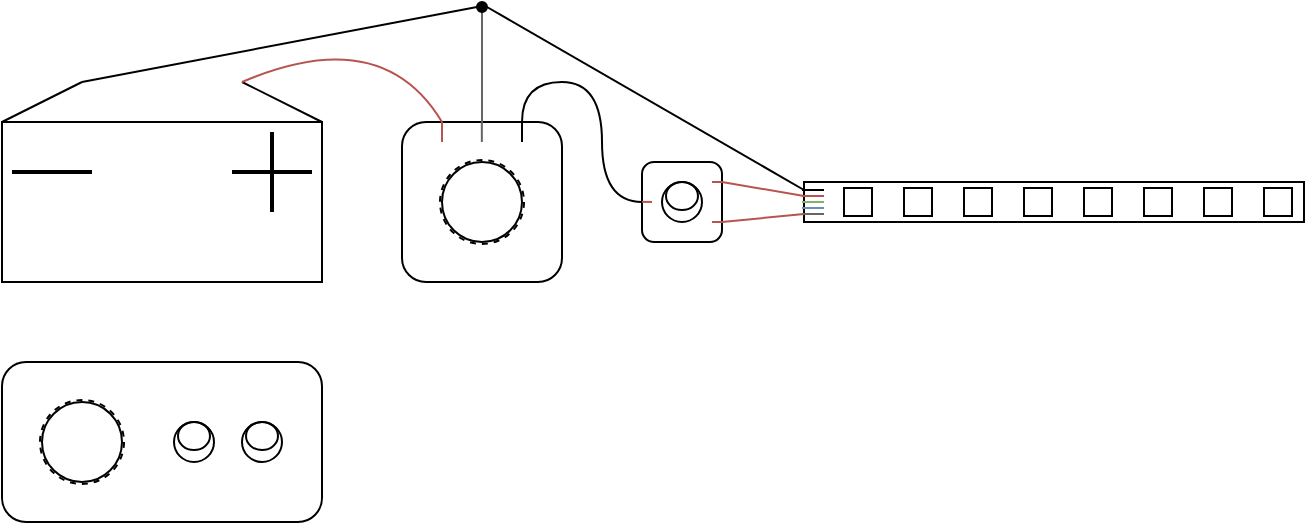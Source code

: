 <mxfile version="24.3.1" type="github">
  <diagram name="Page-1" id="7e0a89b8-554c-2b80-1dc8-d5c74ca68de4">
    <mxGraphModel dx="591" dy="533" grid="1" gridSize="10" guides="1" tooltips="1" connect="1" arrows="1" fold="1" page="1" pageScale="1" pageWidth="1100" pageHeight="850" background="none" math="0" shadow="0">
      <root>
        <mxCell id="0" />
        <mxCell id="1" parent="0" />
        <mxCell id="J7rhaMlsu3oNgTTagieO-50" value="" style="group" parent="1" vertex="1" connectable="0">
          <mxGeometry x="120" y="360" width="160" height="80" as="geometry" />
        </mxCell>
        <mxCell id="J7rhaMlsu3oNgTTagieO-18" value="" style="rounded=1;whiteSpace=wrap;html=1;container=0;" parent="J7rhaMlsu3oNgTTagieO-50" vertex="1">
          <mxGeometry width="160" height="80" as="geometry" />
        </mxCell>
        <mxCell id="J7rhaMlsu3oNgTTagieO-19" value="" style="ellipse;whiteSpace=wrap;html=1;aspect=fixed;container=0;" parent="J7rhaMlsu3oNgTTagieO-50" vertex="1">
          <mxGeometry x="20" y="20" width="40" height="40" as="geometry" />
        </mxCell>
        <mxCell id="J7rhaMlsu3oNgTTagieO-20" value="" style="ellipse;whiteSpace=wrap;html=1;aspect=fixed;dashed=1;fillColor=none;strokeWidth=1;perimeterSpacing=0;container=0;" parent="J7rhaMlsu3oNgTTagieO-50" vertex="1">
          <mxGeometry x="19" y="19" width="42" height="42" as="geometry" />
        </mxCell>
        <mxCell id="J7rhaMlsu3oNgTTagieO-21" value="" style="ellipse;whiteSpace=wrap;html=1;aspect=fixed;container=0;" parent="J7rhaMlsu3oNgTTagieO-50" vertex="1">
          <mxGeometry x="86" y="30" width="20" height="20" as="geometry" />
        </mxCell>
        <mxCell id="J7rhaMlsu3oNgTTagieO-22" value="" style="ellipse;whiteSpace=wrap;html=1;aspect=fixed;container=0;" parent="J7rhaMlsu3oNgTTagieO-50" vertex="1">
          <mxGeometry x="120" y="30" width="20" height="20" as="geometry" />
        </mxCell>
        <mxCell id="J7rhaMlsu3oNgTTagieO-23" value="" style="ellipse;whiteSpace=wrap;html=1;fillColor=none;container=0;" parent="J7rhaMlsu3oNgTTagieO-50" vertex="1">
          <mxGeometry x="88" y="30" width="16" height="14" as="geometry" />
        </mxCell>
        <mxCell id="J7rhaMlsu3oNgTTagieO-24" value="" style="ellipse;whiteSpace=wrap;html=1;fillColor=none;container=0;" parent="J7rhaMlsu3oNgTTagieO-50" vertex="1">
          <mxGeometry x="122" y="30" width="16" height="14" as="geometry" />
        </mxCell>
        <mxCell id="J7rhaMlsu3oNgTTagieO-51" value="" style="group" parent="1" vertex="1" connectable="0">
          <mxGeometry x="320" y="240" width="80" height="80" as="geometry" />
        </mxCell>
        <mxCell id="J7rhaMlsu3oNgTTagieO-52" value="" style="rounded=1;whiteSpace=wrap;html=1;container=0;" parent="J7rhaMlsu3oNgTTagieO-51" vertex="1">
          <mxGeometry width="80" height="80" as="geometry" />
        </mxCell>
        <mxCell id="J7rhaMlsu3oNgTTagieO-59" value="" style="ellipse;whiteSpace=wrap;html=1;aspect=fixed;dashed=1;fillColor=none;strokeWidth=1;perimeterSpacing=0;container=0;" parent="J7rhaMlsu3oNgTTagieO-51" vertex="1">
          <mxGeometry x="19" y="19" width="42" height="42" as="geometry" />
        </mxCell>
        <mxCell id="J7rhaMlsu3oNgTTagieO-60" value="" style="ellipse;whiteSpace=wrap;html=1;aspect=fixed;fillColor=none;strokeWidth=1;perimeterSpacing=0;container=0;" parent="J7rhaMlsu3oNgTTagieO-51" vertex="1">
          <mxGeometry x="20" y="20" width="40" height="40" as="geometry" />
        </mxCell>
        <mxCell id="S-ZFK1p-VfUkI2Vh22Ew-15" value="" style="endArrow=none;html=1;rounded=0;fontFamily=Helvetica;fontSize=12;fontColor=default;resizable=0;entryX=0.25;entryY=0;entryDx=0;entryDy=0;exitX=0.25;exitY=0.125;exitDx=0;exitDy=0;exitPerimeter=0;fillColor=#f8cecc;strokeColor=#b85450;" edge="1" parent="J7rhaMlsu3oNgTTagieO-51" source="J7rhaMlsu3oNgTTagieO-52" target="J7rhaMlsu3oNgTTagieO-52">
          <mxGeometry width="50" height="50" relative="1" as="geometry">
            <mxPoint x="40" y="20" as="sourcePoint" />
            <mxPoint x="90" y="-30" as="targetPoint" />
          </mxGeometry>
        </mxCell>
        <mxCell id="S-ZFK1p-VfUkI2Vh22Ew-16" value="" style="endArrow=none;html=1;rounded=0;fontFamily=Helvetica;fontSize=12;fontColor=default;resizable=0;entryX=0.25;entryY=0;entryDx=0;entryDy=0;exitX=0.25;exitY=0.125;exitDx=0;exitDy=0;exitPerimeter=0;fillColor=#f5f5f5;strokeColor=#666666;" edge="1" parent="J7rhaMlsu3oNgTTagieO-51">
          <mxGeometry width="50" height="50" relative="1" as="geometry">
            <mxPoint x="39.92" y="10" as="sourcePoint" />
            <mxPoint x="39.92" as="targetPoint" />
          </mxGeometry>
        </mxCell>
        <mxCell id="S-ZFK1p-VfUkI2Vh22Ew-17" value="" style="endArrow=none;html=1;rounded=0;fontFamily=Helvetica;fontSize=12;fontColor=default;resizable=0;entryX=0.25;entryY=0;entryDx=0;entryDy=0;exitX=0.25;exitY=0.125;exitDx=0;exitDy=0;exitPerimeter=0;" edge="1" parent="J7rhaMlsu3oNgTTagieO-51">
          <mxGeometry width="50" height="50" relative="1" as="geometry">
            <mxPoint x="60" y="10" as="sourcePoint" />
            <mxPoint x="60" as="targetPoint" />
          </mxGeometry>
        </mxCell>
        <mxCell id="S-ZFK1p-VfUkI2Vh22Ew-3" value="" style="group" vertex="1" connectable="0" parent="1">
          <mxGeometry x="520" y="270" width="251" height="20" as="geometry" />
        </mxCell>
        <mxCell id="J7rhaMlsu3oNgTTagieO-73" value="" style="rounded=0;whiteSpace=wrap;html=1;points=[[0,0.2,0,0,0],[0,0.35,0,0,0],[0,0.5,0,0,0],[0,0.65,0,0,0],[0,0.8,0,0,0],[0.75,0,0,0,0],[0.75,1,0,0,0],[1,0,0,0,0],[1,0.25,0,0,0],[1,0.5,0,0,0],[1,0.75,0,0,0],[1,1,0,0,0]];" parent="S-ZFK1p-VfUkI2Vh22Ew-3" vertex="1">
          <mxGeometry x="1" width="250" height="20" as="geometry" />
        </mxCell>
        <mxCell id="J7rhaMlsu3oNgTTagieO-77" value="" style="rounded=0;whiteSpace=wrap;html=1;strokeColor=default;align=center;verticalAlign=middle;fontFamily=Helvetica;fontSize=12;fontColor=default;fillColor=default;" parent="S-ZFK1p-VfUkI2Vh22Ew-3" vertex="1">
          <mxGeometry x="231" y="3" width="14" height="14" as="geometry" />
        </mxCell>
        <mxCell id="J7rhaMlsu3oNgTTagieO-79" value="" style="rounded=0;whiteSpace=wrap;html=1;strokeColor=default;align=center;verticalAlign=middle;fontFamily=Helvetica;fontSize=12;fontColor=default;fillColor=default;" parent="S-ZFK1p-VfUkI2Vh22Ew-3" vertex="1">
          <mxGeometry x="201" y="3" width="14" height="14" as="geometry" />
        </mxCell>
        <mxCell id="J7rhaMlsu3oNgTTagieO-80" value="" style="rounded=0;whiteSpace=wrap;html=1;strokeColor=default;align=center;verticalAlign=middle;fontFamily=Helvetica;fontSize=12;fontColor=default;fillColor=default;" parent="S-ZFK1p-VfUkI2Vh22Ew-3" vertex="1">
          <mxGeometry x="171" y="3" width="14" height="14" as="geometry" />
        </mxCell>
        <mxCell id="J7rhaMlsu3oNgTTagieO-81" value="" style="rounded=0;whiteSpace=wrap;html=1;strokeColor=default;align=center;verticalAlign=middle;fontFamily=Helvetica;fontSize=12;fontColor=default;fillColor=default;" parent="S-ZFK1p-VfUkI2Vh22Ew-3" vertex="1">
          <mxGeometry x="141" y="3" width="14" height="14" as="geometry" />
        </mxCell>
        <mxCell id="J7rhaMlsu3oNgTTagieO-82" value="" style="rounded=0;whiteSpace=wrap;html=1;strokeColor=default;align=center;verticalAlign=middle;fontFamily=Helvetica;fontSize=12;fontColor=default;fillColor=default;" parent="S-ZFK1p-VfUkI2Vh22Ew-3" vertex="1">
          <mxGeometry x="111" y="3" width="14" height="14" as="geometry" />
        </mxCell>
        <mxCell id="J7rhaMlsu3oNgTTagieO-83" value="" style="rounded=0;whiteSpace=wrap;html=1;strokeColor=default;align=center;verticalAlign=middle;fontFamily=Helvetica;fontSize=12;fontColor=default;fillColor=default;" parent="S-ZFK1p-VfUkI2Vh22Ew-3" vertex="1">
          <mxGeometry x="81" y="3" width="14" height="14" as="geometry" />
        </mxCell>
        <mxCell id="J7rhaMlsu3oNgTTagieO-84" value="" style="rounded=0;whiteSpace=wrap;html=1;strokeColor=default;align=center;verticalAlign=middle;fontFamily=Helvetica;fontSize=12;fontColor=default;fillColor=default;" parent="S-ZFK1p-VfUkI2Vh22Ew-3" vertex="1">
          <mxGeometry x="51" y="3" width="14" height="14" as="geometry" />
        </mxCell>
        <mxCell id="J7rhaMlsu3oNgTTagieO-85" value="" style="rounded=0;whiteSpace=wrap;html=1;strokeColor=default;align=center;verticalAlign=middle;fontFamily=Helvetica;fontSize=12;fontColor=default;fillColor=default;" parent="S-ZFK1p-VfUkI2Vh22Ew-3" vertex="1">
          <mxGeometry x="21" y="3" width="14" height="14" as="geometry" />
        </mxCell>
        <mxCell id="J7rhaMlsu3oNgTTagieO-86" value="" style="endArrow=none;html=1;rounded=0;fontFamily=Helvetica;fontSize=12;fontColor=default;resizable=0;fillColor=#f5f5f5;strokeColor=#000000;" parent="S-ZFK1p-VfUkI2Vh22Ew-3" edge="1">
          <mxGeometry width="50" height="50" relative="1" as="geometry">
            <mxPoint x="11" y="4" as="sourcePoint" />
            <mxPoint y="4" as="targetPoint" />
          </mxGeometry>
        </mxCell>
        <mxCell id="J7rhaMlsu3oNgTTagieO-88" value="" style="endArrow=none;html=1;rounded=0;fontFamily=Helvetica;fontSize=12;fontColor=default;resizable=0;fillColor=#d5e8d4;strokeColor=#82b366;" parent="S-ZFK1p-VfUkI2Vh22Ew-3" edge="1">
          <mxGeometry width="50" height="50" relative="1" as="geometry">
            <mxPoint x="11" y="10" as="sourcePoint" />
            <mxPoint y="10" as="targetPoint" />
          </mxGeometry>
        </mxCell>
        <mxCell id="J7rhaMlsu3oNgTTagieO-89" value="" style="endArrow=none;html=1;rounded=0;fontFamily=Helvetica;fontSize=12;fontColor=default;resizable=0;fillColor=#f5f5f5;strokeColor=#666666;" parent="S-ZFK1p-VfUkI2Vh22Ew-3" edge="1">
          <mxGeometry width="50" height="50" relative="1" as="geometry">
            <mxPoint x="11" y="16" as="sourcePoint" />
            <mxPoint y="16" as="targetPoint" />
          </mxGeometry>
        </mxCell>
        <mxCell id="J7rhaMlsu3oNgTTagieO-90" value="" style="endArrow=none;html=1;rounded=0;fontFamily=Helvetica;fontSize=12;fontColor=default;resizable=0;fillColor=#dae8fc;strokeColor=#6c8ebf;" parent="S-ZFK1p-VfUkI2Vh22Ew-3" edge="1">
          <mxGeometry width="50" height="50" relative="1" as="geometry">
            <mxPoint x="11" y="13" as="sourcePoint" />
            <mxPoint y="13" as="targetPoint" />
          </mxGeometry>
        </mxCell>
        <mxCell id="J7rhaMlsu3oNgTTagieO-91" value="" style="endArrow=none;html=1;rounded=0;fontFamily=Helvetica;fontSize=12;fontColor=default;resizable=0;fillColor=#f8cecc;strokeColor=#b85450;" parent="S-ZFK1p-VfUkI2Vh22Ew-3" edge="1">
          <mxGeometry width="50" height="50" relative="1" as="geometry">
            <mxPoint x="11" y="7" as="sourcePoint" />
            <mxPoint y="7" as="targetPoint" />
          </mxGeometry>
        </mxCell>
        <mxCell id="S-ZFK1p-VfUkI2Vh22Ew-10" value="" style="group" vertex="1" connectable="0" parent="1">
          <mxGeometry x="120" y="220" width="160" height="100" as="geometry" />
        </mxCell>
        <mxCell id="S-ZFK1p-VfUkI2Vh22Ew-12" value="" style="group" vertex="1" connectable="0" parent="S-ZFK1p-VfUkI2Vh22Ew-10">
          <mxGeometry width="160" height="100" as="geometry" />
        </mxCell>
        <mxCell id="S-ZFK1p-VfUkI2Vh22Ew-13" value="" style="group" vertex="1" connectable="0" parent="S-ZFK1p-VfUkI2Vh22Ew-12">
          <mxGeometry width="160" height="100" as="geometry" />
        </mxCell>
        <mxCell id="J7rhaMlsu3oNgTTagieO-1" value="" style="rounded=0;whiteSpace=wrap;html=1;" parent="S-ZFK1p-VfUkI2Vh22Ew-13" vertex="1">
          <mxGeometry y="20" width="160" height="80" as="geometry" />
        </mxCell>
        <mxCell id="J7rhaMlsu3oNgTTagieO-2" value="" style="endArrow=none;html=1;rounded=0;exitX=0;exitY=0;exitDx=0;exitDy=0;" parent="S-ZFK1p-VfUkI2Vh22Ew-13" source="J7rhaMlsu3oNgTTagieO-1" edge="1">
          <mxGeometry width="50" height="50" relative="1" as="geometry">
            <mxPoint x="160" y="10" as="sourcePoint" />
            <mxPoint x="40" as="targetPoint" />
          </mxGeometry>
        </mxCell>
        <mxCell id="J7rhaMlsu3oNgTTagieO-69" value="" style="endArrow=none;html=1;rounded=0;entryX=1;entryY=0;entryDx=0;entryDy=0;" parent="S-ZFK1p-VfUkI2Vh22Ew-13" target="J7rhaMlsu3oNgTTagieO-1" edge="1">
          <mxGeometry width="50" height="50" relative="1" as="geometry">
            <mxPoint x="120" as="sourcePoint" />
            <mxPoint x="140" y="-20" as="targetPoint" />
          </mxGeometry>
        </mxCell>
        <mxCell id="J7rhaMlsu3oNgTTagieO-70" value="" style="endArrow=none;html=1;rounded=0;strokeWidth=2;" parent="S-ZFK1p-VfUkI2Vh22Ew-13" edge="1">
          <mxGeometry width="50" height="50" relative="1" as="geometry">
            <mxPoint x="5" y="45" as="sourcePoint" />
            <mxPoint x="45" y="45" as="targetPoint" />
          </mxGeometry>
        </mxCell>
        <mxCell id="J7rhaMlsu3oNgTTagieO-71" value="" style="endArrow=none;html=1;rounded=0;strokeWidth=2;" parent="S-ZFK1p-VfUkI2Vh22Ew-13" edge="1">
          <mxGeometry width="50" height="50" relative="1" as="geometry">
            <mxPoint x="135" y="65" as="sourcePoint" />
            <mxPoint x="135" y="25" as="targetPoint" />
          </mxGeometry>
        </mxCell>
        <mxCell id="J7rhaMlsu3oNgTTagieO-72" value="" style="endArrow=none;html=1;rounded=0;strokeWidth=2;" parent="S-ZFK1p-VfUkI2Vh22Ew-13" edge="1">
          <mxGeometry width="50" height="50" relative="1" as="geometry">
            <mxPoint x="115" y="45" as="sourcePoint" />
            <mxPoint x="155" y="45" as="targetPoint" />
          </mxGeometry>
        </mxCell>
        <mxCell id="S-ZFK1p-VfUkI2Vh22Ew-38" value="" style="group" vertex="1" connectable="0" parent="1">
          <mxGeometry x="440" y="260" width="40" height="40" as="geometry" />
        </mxCell>
        <mxCell id="J7rhaMlsu3oNgTTagieO-64" value="" style="rounded=1;whiteSpace=wrap;html=1;container=0;" parent="S-ZFK1p-VfUkI2Vh22Ew-38" vertex="1">
          <mxGeometry width="40" height="40" as="geometry" />
        </mxCell>
        <mxCell id="J7rhaMlsu3oNgTTagieO-61" value="" style="ellipse;whiteSpace=wrap;html=1;aspect=fixed;container=0;" parent="S-ZFK1p-VfUkI2Vh22Ew-38" vertex="1">
          <mxGeometry x="10" y="10" width="20" height="20" as="geometry" />
        </mxCell>
        <mxCell id="J7rhaMlsu3oNgTTagieO-62" value="" style="ellipse;whiteSpace=wrap;html=1;fillColor=none;container=0;" parent="S-ZFK1p-VfUkI2Vh22Ew-38" vertex="1">
          <mxGeometry x="12" y="10" width="16" height="14" as="geometry" />
        </mxCell>
        <mxCell id="S-ZFK1p-VfUkI2Vh22Ew-19" value="" style="endArrow=none;html=1;rounded=0;fontFamily=Helvetica;fontSize=12;fontColor=default;resizable=0;entryX=0.25;entryY=0;entryDx=0;entryDy=0;exitX=0.75;exitY=0.75;exitDx=0;exitDy=0;exitPerimeter=0;fillColor=#f8cecc;strokeColor=#b85450;" edge="1" parent="S-ZFK1p-VfUkI2Vh22Ew-38">
          <mxGeometry width="50" height="50" relative="1" as="geometry">
            <mxPoint x="35" y="10" as="sourcePoint" />
            <mxPoint x="40" y="10" as="targetPoint" />
          </mxGeometry>
        </mxCell>
        <mxCell id="S-ZFK1p-VfUkI2Vh22Ew-21" value="" style="endArrow=none;html=1;rounded=0;fontFamily=Helvetica;fontSize=12;fontColor=default;resizable=0;entryX=0.25;entryY=0;entryDx=0;entryDy=0;exitX=0.75;exitY=0.75;exitDx=0;exitDy=0;exitPerimeter=0;fillColor=#f8cecc;strokeColor=#b85450;" edge="1" parent="S-ZFK1p-VfUkI2Vh22Ew-38">
          <mxGeometry width="50" height="50" relative="1" as="geometry">
            <mxPoint x="35" y="30" as="sourcePoint" />
            <mxPoint x="40" y="30" as="targetPoint" />
          </mxGeometry>
        </mxCell>
        <mxCell id="S-ZFK1p-VfUkI2Vh22Ew-22" value="" style="endArrow=none;html=1;rounded=0;fontFamily=Helvetica;fontSize=12;fontColor=default;resizable=0;entryX=0.25;entryY=0;entryDx=0;entryDy=0;exitX=0.75;exitY=0.75;exitDx=0;exitDy=0;exitPerimeter=0;fillColor=#f8cecc;strokeColor=#b85450;" edge="1" parent="S-ZFK1p-VfUkI2Vh22Ew-38">
          <mxGeometry width="50" height="50" relative="1" as="geometry">
            <mxPoint y="19.96" as="sourcePoint" />
            <mxPoint x="5" y="19.96" as="targetPoint" />
          </mxGeometry>
        </mxCell>
        <mxCell id="S-ZFK1p-VfUkI2Vh22Ew-7" value="" style="curved=0;endArrow=none;html=1;rounded=1;fontFamily=Helvetica;fontSize=12;fontColor=default;resizable=0;endFill=0;entryX=0;entryY=0.35;entryDx=0;entryDy=0;entryPerimeter=0;exitX=1;exitY=0.25;exitDx=0;exitDy=0;fillColor=#f8cecc;strokeColor=#b85450;" edge="1" parent="1" source="J7rhaMlsu3oNgTTagieO-64" target="J7rhaMlsu3oNgTTagieO-73">
          <mxGeometry width="50" height="50" relative="1" as="geometry">
            <mxPoint x="460" y="220" as="sourcePoint" />
            <mxPoint x="510" y="170" as="targetPoint" />
            <Array as="points" />
          </mxGeometry>
        </mxCell>
        <mxCell id="S-ZFK1p-VfUkI2Vh22Ew-9" value="" style="curved=1;endArrow=none;html=1;rounded=0;fontFamily=Helvetica;fontSize=12;fontColor=default;resizable=0;endFill=0;entryX=0;entryY=0.8;entryDx=0;entryDy=0;entryPerimeter=0;exitX=1;exitY=0.75;exitDx=0;exitDy=0;fillColor=#f8cecc;strokeColor=#b85450;" edge="1" parent="1" source="J7rhaMlsu3oNgTTagieO-64" target="J7rhaMlsu3oNgTTagieO-73">
          <mxGeometry width="50" height="50" relative="1" as="geometry">
            <mxPoint x="490" y="190" as="sourcePoint" />
            <mxPoint x="551" y="194" as="targetPoint" />
            <Array as="points" />
          </mxGeometry>
        </mxCell>
        <mxCell id="S-ZFK1p-VfUkI2Vh22Ew-23" style="edgeStyle=orthogonalEdgeStyle;rounded=0;orthogonalLoop=1;jettySize=auto;html=1;exitX=0.75;exitY=0;exitDx=0;exitDy=0;entryX=0;entryY=0.5;entryDx=0;entryDy=0;fontFamily=Helvetica;fontSize=12;fontColor=default;resizable=0;curved=1;endArrow=none;endFill=0;" edge="1" parent="1" source="J7rhaMlsu3oNgTTagieO-52" target="J7rhaMlsu3oNgTTagieO-64">
          <mxGeometry relative="1" as="geometry" />
        </mxCell>
        <mxCell id="S-ZFK1p-VfUkI2Vh22Ew-35" value="" style="endArrow=none;html=1;rounded=0;fontFamily=Helvetica;fontSize=12;fontColor=default;resizable=0;entryX=0.25;entryY=0;entryDx=0;entryDy=0;curved=1;fillColor=#f8cecc;strokeColor=#b85450;" edge="1" parent="1" target="J7rhaMlsu3oNgTTagieO-52">
          <mxGeometry width="50" height="50" relative="1" as="geometry">
            <mxPoint x="240" y="220" as="sourcePoint" />
            <mxPoint x="310" y="200" as="targetPoint" />
            <Array as="points">
              <mxPoint x="310" y="190" />
            </Array>
          </mxGeometry>
        </mxCell>
        <mxCell id="S-ZFK1p-VfUkI2Vh22Ew-40" value="" style="endArrow=none;html=1;rounded=0;fontFamily=Helvetica;fontSize=12;fontColor=default;resizable=0;exitX=0.5;exitY=0;exitDx=0;exitDy=0;fillColor=#f5f5f5;strokeColor=#666666;entryX=0.5;entryY=1;entryDx=0;entryDy=0;" edge="1" parent="1" source="J7rhaMlsu3oNgTTagieO-52" target="S-ZFK1p-VfUkI2Vh22Ew-42">
          <mxGeometry width="50" height="50" relative="1" as="geometry">
            <mxPoint x="369.92" y="210" as="sourcePoint" />
            <mxPoint x="370" y="180" as="targetPoint" />
          </mxGeometry>
        </mxCell>
        <mxCell id="S-ZFK1p-VfUkI2Vh22Ew-42" value="" style="ellipse;whiteSpace=wrap;html=1;aspect=fixed;rounded=0;strokeColor=default;align=center;verticalAlign=middle;fontFamily=Helvetica;fontSize=12;fontColor=default;fillColor=#000000;" vertex="1" parent="1">
          <mxGeometry x="357.5" y="180" width="5" height="5" as="geometry" />
        </mxCell>
        <mxCell id="S-ZFK1p-VfUkI2Vh22Ew-43" value="" style="endArrow=none;html=1;rounded=0;fontFamily=Helvetica;fontSize=12;fontColor=default;resizable=0;entryX=0;entryY=0.2;entryDx=0;entryDy=0;entryPerimeter=0;exitX=1;exitY=0.5;exitDx=0;exitDy=0;curved=1;" edge="1" parent="1" source="S-ZFK1p-VfUkI2Vh22Ew-42" target="J7rhaMlsu3oNgTTagieO-73">
          <mxGeometry width="50" height="50" relative="1" as="geometry">
            <mxPoint x="420" y="170" as="sourcePoint" />
            <mxPoint x="530" y="180" as="targetPoint" />
          </mxGeometry>
        </mxCell>
        <mxCell id="S-ZFK1p-VfUkI2Vh22Ew-44" value="" style="endArrow=none;html=1;rounded=0;fontFamily=Helvetica;fontSize=12;fontColor=default;resizable=0;entryX=0;entryY=0.5;entryDx=0;entryDy=0;curved=1;" edge="1" parent="1" target="S-ZFK1p-VfUkI2Vh22Ew-42">
          <mxGeometry width="50" height="50" relative="1" as="geometry">
            <mxPoint x="160" y="220" as="sourcePoint" />
            <mxPoint x="436" y="119" as="targetPoint" />
          </mxGeometry>
        </mxCell>
      </root>
    </mxGraphModel>
  </diagram>
</mxfile>

